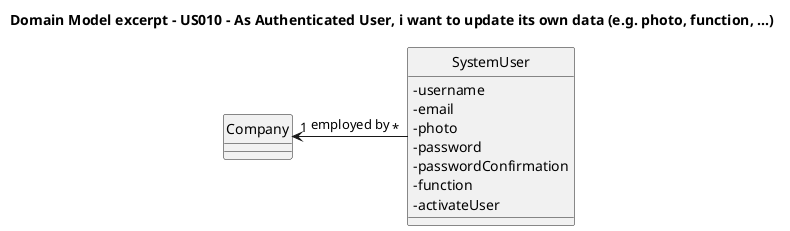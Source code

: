 @startuml
'https://plantuml.com/class-diagram

skinparam classAttributeIconSize 0
hide circle

title Domain Model excerpt - US010 - As Authenticated User, i want to update its own data (e.g. photo, function, ...)


class Company{
}

class SystemUser{
- username
- email
- photo
- password
- passwordConfirmation
- function
- activateUser
}

Company "1" <-right- "*" SystemUser: employed by

@enduml